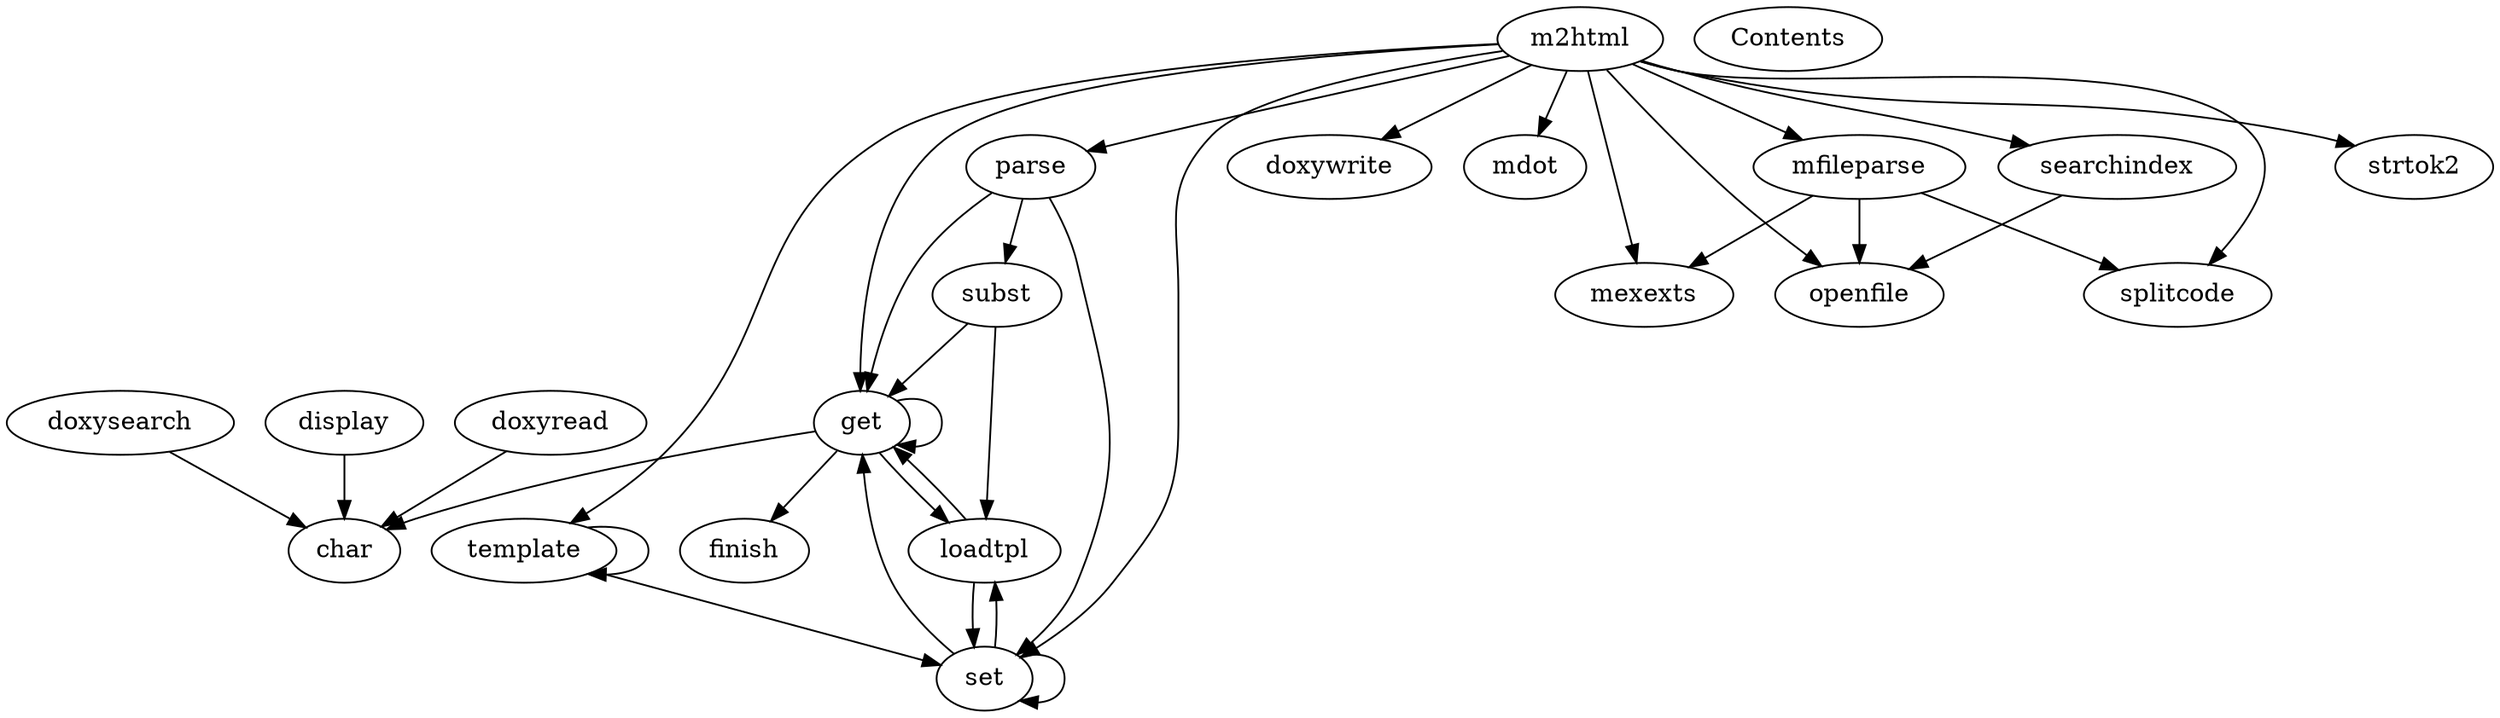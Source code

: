 /* Created by mdot for Matlab */
digraph m2html {
  display -> char;
  get -> char;
  get -> get;
  get -> finish;
  get -> loadtpl;
  parse -> get;
  parse -> subst;
  parse -> set;
  loadtpl -> get;
  loadtpl -> set;
  subst -> get;
  subst -> loadtpl;
  set -> get;
  set -> loadtpl;
  set -> set;
  template -> set;
  template -> template;
  m2html -> get;
  m2html -> parse;
  m2html -> set;
  m2html -> template;
  m2html -> doxywrite;
  m2html -> mdot;
  m2html -> mexexts;
  m2html -> mfileparse;
  m2html -> openfile;
  m2html -> searchindex;
  m2html -> splitcode;
  m2html -> strtok2;
  doxyread -> char;
  doxysearch -> char;
  mfileparse -> mexexts;
  mfileparse -> openfile;
  mfileparse -> splitcode;
  searchindex -> openfile;

  char [URL="m2html/@template/char.html"];
  display [URL="m2html/@template/display.html"];
  get [URL="m2html/@template/get.html"];
  parse [URL="m2html/@template/parse.html"];
  finish [URL="m2html/@template/private/finish.html"];
  loadtpl [URL="m2html/@template/private/loadtpl.html"];
  subst [URL="m2html/@template/private/subst.html"];
  set [URL="m2html/@template/set.html"];
  template [URL="m2html/@template/template.html"];
  Contents [URL="m2html/Contents.html"];
  m2html [URL="m2html/m2html.html"];
  doxyread [URL="m2html/private/doxyread.html"];
  doxysearch [URL="m2html/private/doxysearch.html"];
  doxywrite [URL="m2html/private/doxywrite.html"];
  mdot [URL="m2html/private/mdot.html"];
  mexexts [URL="m2html/private/mexexts.html"];
  mfileparse [URL="m2html/private/mfileparse.html"];
  openfile [URL="m2html/private/openfile.html"];
  searchindex [URL="m2html/private/searchindex.html"];
  splitcode [URL="m2html/private/splitcode.html"];
  strtok2 [URL="m2html/private/strtok2.html"];
}